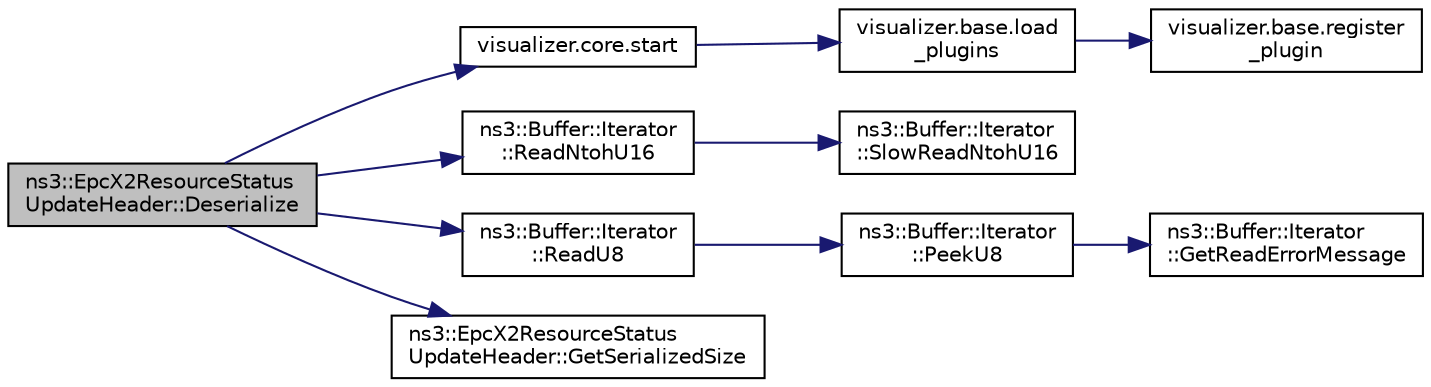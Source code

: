 digraph "ns3::EpcX2ResourceStatusUpdateHeader::Deserialize"
{
  edge [fontname="Helvetica",fontsize="10",labelfontname="Helvetica",labelfontsize="10"];
  node [fontname="Helvetica",fontsize="10",shape=record];
  rankdir="LR";
  Node1 [label="ns3::EpcX2ResourceStatus\lUpdateHeader::Deserialize",height=0.2,width=0.4,color="black", fillcolor="grey75", style="filled", fontcolor="black"];
  Node1 -> Node2 [color="midnightblue",fontsize="10",style="solid"];
  Node2 [label="visualizer.core.start",height=0.2,width=0.4,color="black", fillcolor="white", style="filled",URL="$df/d6c/namespacevisualizer_1_1core.html#a2a35e5d8a34af358b508dac8635754e0"];
  Node2 -> Node3 [color="midnightblue",fontsize="10",style="solid"];
  Node3 [label="visualizer.base.load\l_plugins",height=0.2,width=0.4,color="black", fillcolor="white", style="filled",URL="$d4/d39/namespacevisualizer_1_1base.html#ad171497a5ff1afe0a73bedaebf35448f"];
  Node3 -> Node4 [color="midnightblue",fontsize="10",style="solid"];
  Node4 [label="visualizer.base.register\l_plugin",height=0.2,width=0.4,color="black", fillcolor="white", style="filled",URL="$d4/d39/namespacevisualizer_1_1base.html#a6b0ffcff1e17ec4027496f50177e5b9e"];
  Node1 -> Node5 [color="midnightblue",fontsize="10",style="solid"];
  Node5 [label="ns3::Buffer::Iterator\l::ReadNtohU16",height=0.2,width=0.4,color="black", fillcolor="white", style="filled",URL="$d0/daf/classns3_1_1Buffer_1_1Iterator.html#a14d63ac76497032a473d99cc8458608e"];
  Node5 -> Node6 [color="midnightblue",fontsize="10",style="solid"];
  Node6 [label="ns3::Buffer::Iterator\l::SlowReadNtohU16",height=0.2,width=0.4,color="black", fillcolor="white", style="filled",URL="$d0/daf/classns3_1_1Buffer_1_1Iterator.html#ab19930797d89abc247e1d27229fa0bf5"];
  Node1 -> Node7 [color="midnightblue",fontsize="10",style="solid"];
  Node7 [label="ns3::Buffer::Iterator\l::ReadU8",height=0.2,width=0.4,color="black", fillcolor="white", style="filled",URL="$d0/daf/classns3_1_1Buffer_1_1Iterator.html#a7d7d5299e27ecf41aef37e315984ad5a"];
  Node7 -> Node8 [color="midnightblue",fontsize="10",style="solid"];
  Node8 [label="ns3::Buffer::Iterator\l::PeekU8",height=0.2,width=0.4,color="black", fillcolor="white", style="filled",URL="$d0/daf/classns3_1_1Buffer_1_1Iterator.html#aeba1e13bebc9775be31e37baf9e75a73"];
  Node8 -> Node9 [color="midnightblue",fontsize="10",style="solid"];
  Node9 [label="ns3::Buffer::Iterator\l::GetReadErrorMessage",height=0.2,width=0.4,color="black", fillcolor="white", style="filled",URL="$d0/daf/classns3_1_1Buffer_1_1Iterator.html#af1bb2180c525be17ffc4cf46ee5f9291",tooltip="Returns an appropriate message indicating a read error. "];
  Node1 -> Node10 [color="midnightblue",fontsize="10",style="solid"];
  Node10 [label="ns3::EpcX2ResourceStatus\lUpdateHeader::GetSerializedSize",height=0.2,width=0.4,color="black", fillcolor="white", style="filled",URL="$db/d28/classns3_1_1EpcX2ResourceStatusUpdateHeader.html#add867fd7cb5ff047578098be34c4d315"];
}
